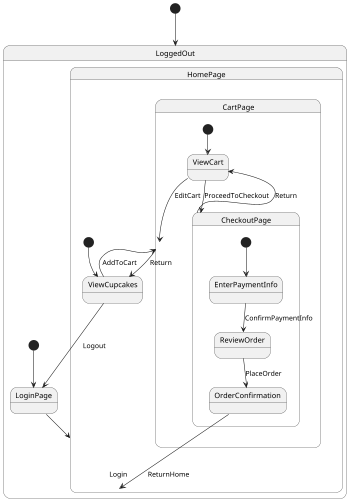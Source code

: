 @startuml
'https://plantuml.com/state-diagram

scale 350 width
[*] --> LoggedOut

state LoggedOut {
  [*] --> LoginPage
  LoginPage --> HomePage : Login
}

state HomePage {
  [*] --> ViewCupcakes
  ViewCupcakes --> CartPage : AddToCart
  CartPage --> ViewCupcakes : Return
  ViewCupcakes --> LoginPage : Logout
}

state CartPage {
  [*] --> ViewCart
  ViewCart --> CartPage : EditCart
  ViewCart --> CheckoutPage : ProceedToCheckout
  CheckoutPage --> ViewCart : Return
}

state CheckoutPage {
  [*] --> EnterPaymentInfo
  EnterPaymentInfo --> ReviewOrder : ConfirmPaymentInfo
  ReviewOrder --> OrderConfirmation : PlaceOrder
  OrderConfirmation --> HomePage : ReturnHome
}
@enduml